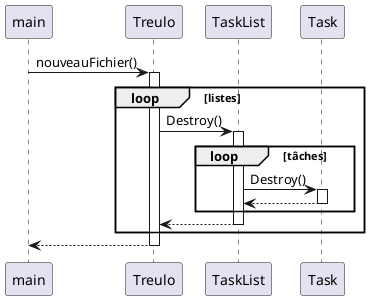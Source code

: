 @startuml

main -> Treulo : nouveauFichier()
activate Treulo

loop listes
    Treulo -> TaskList : Destroy()
    activate TaskList

    loop tâches
        TaskList -> Task : Destroy()
        activate Task
        TaskList <-- Task
        deactivate Task
    end loop

    Treulo <-- TaskList
    deactivate TaskList
end loop

main <-- Treulo
deactivate Treulo

@enduml
